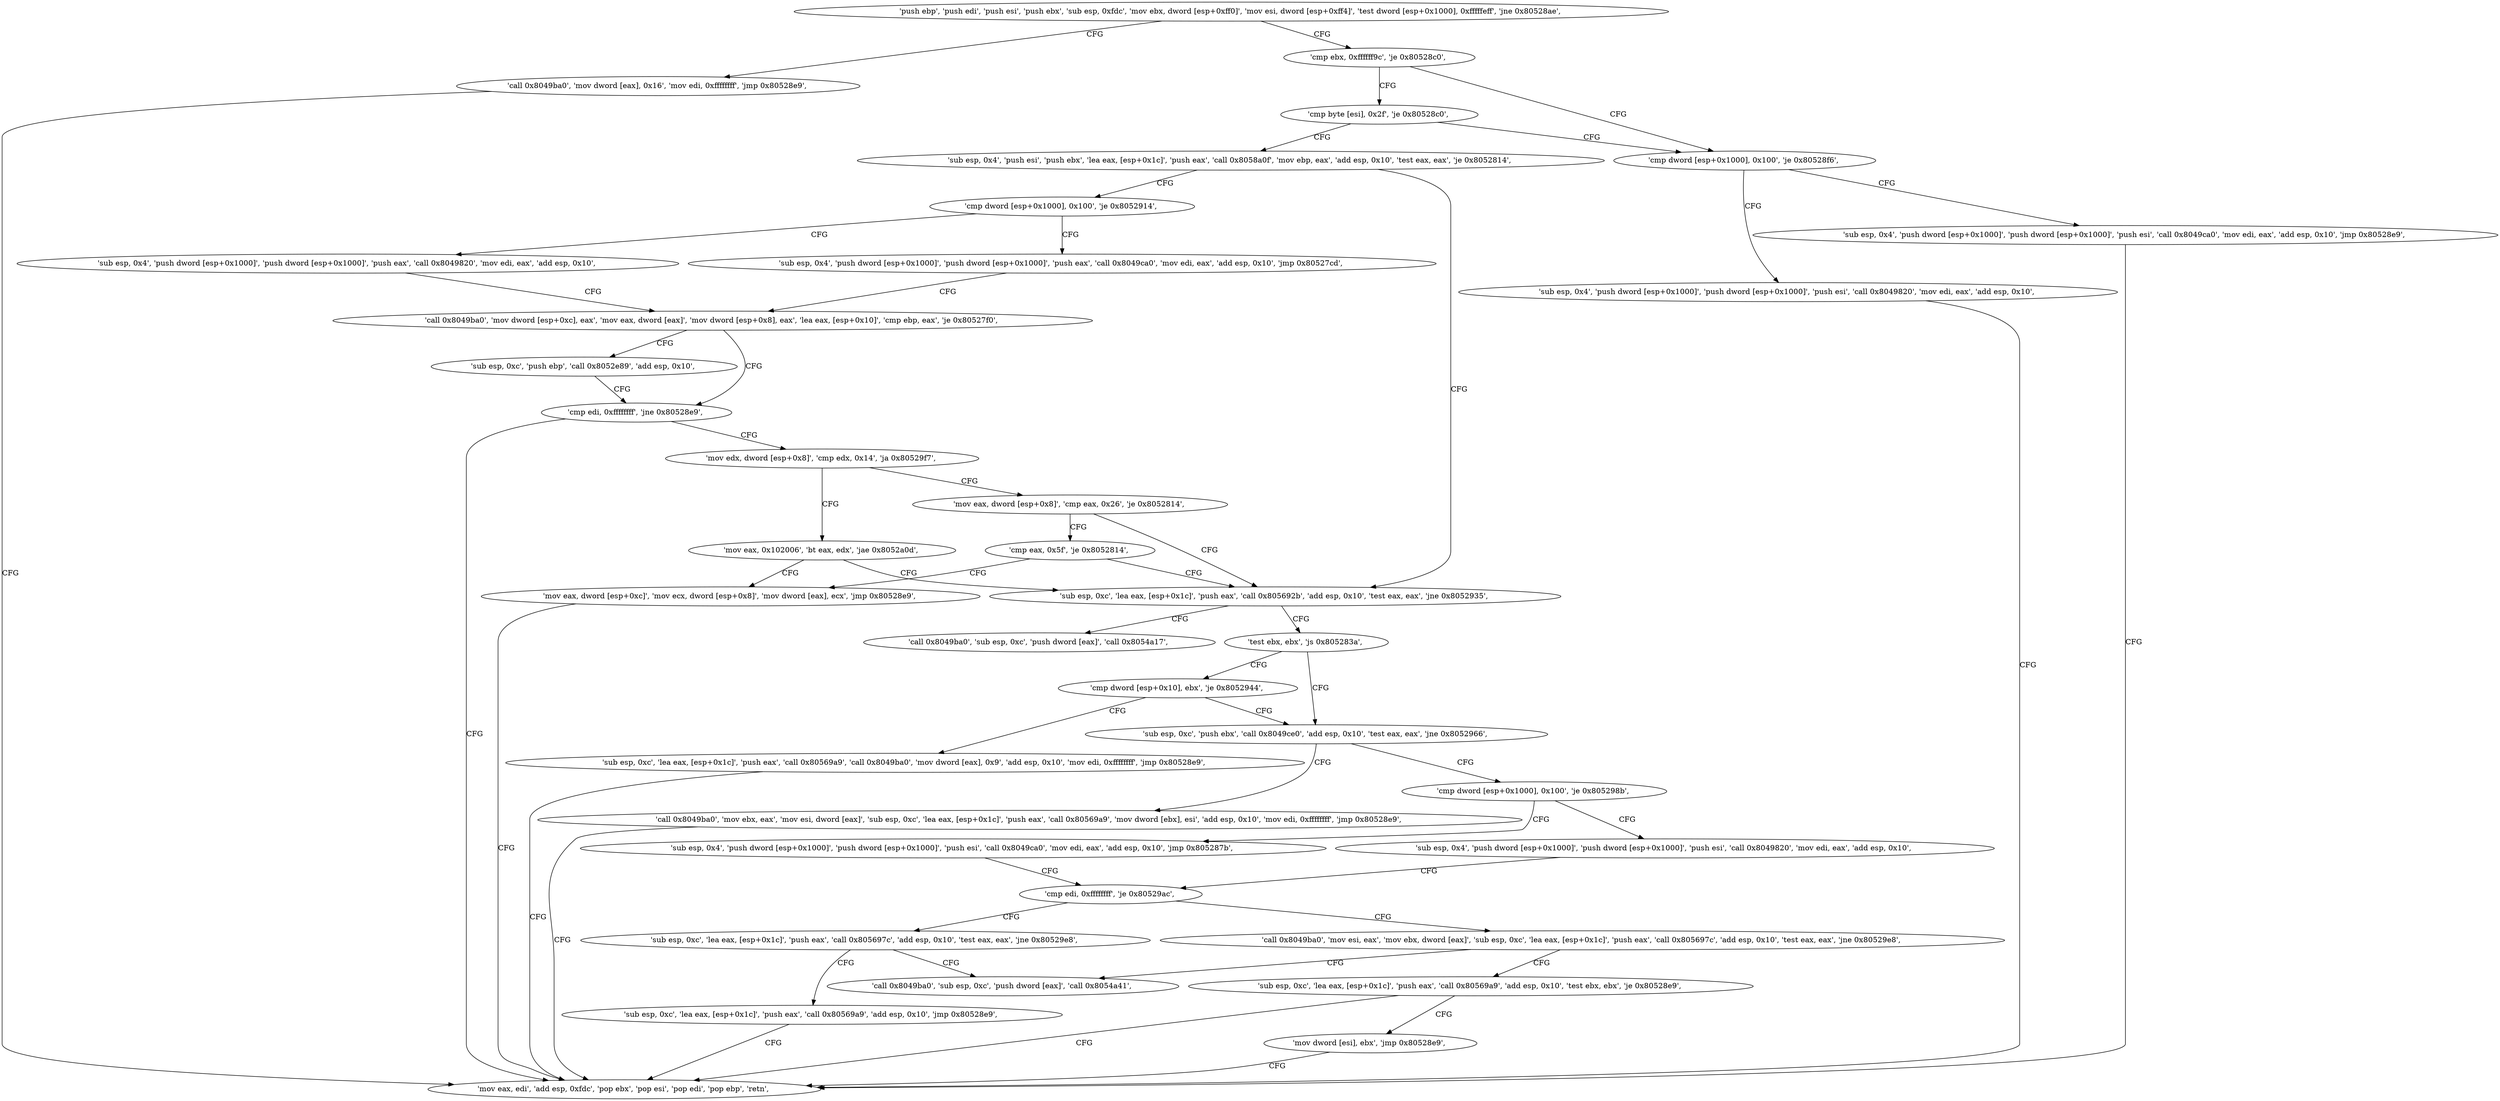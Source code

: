 digraph "func" {
"134555469" [label = "'push ebp', 'push edi', 'push esi', 'push ebx', 'sub esp, 0xfdc', 'mov ebx, dword [esp+0xff0]', 'mov esi, dword [esp+0xff4]', 'test dword [esp+0x1000], 0xfffffeff', 'jne 0x80528ae', " ]
"134555822" [label = "'call 0x8049ba0', 'mov dword [eax], 0x16', 'mov edi, 0xffffffff', 'jmp 0x80528e9', " ]
"134555510" [label = "'cmp ebx, 0xffffff9c', 'je 0x80528c0', " ]
"134555881" [label = "'mov eax, edi', 'add esp, 0xfdc', 'pop ebx', 'pop esi', 'pop edi', 'pop ebp', 'retn', " ]
"134555840" [label = "'cmp dword [esp+0x1000], 0x100', 'je 0x80528f6', " ]
"134555519" [label = "'cmp byte [esi], 0x2f', 'je 0x80528c0', " ]
"134555894" [label = "'sub esp, 0x4', 'push dword [esp+0x1000]', 'push dword [esp+0x1000]', 'push esi', 'call 0x8049ca0', 'mov edi, eax', 'add esp, 0x10', 'jmp 0x80528e9', " ]
"134555853" [label = "'sub esp, 0x4', 'push dword [esp+0x1000]', 'push dword [esp+0x1000]', 'push esi', 'call 0x8049820', 'mov edi, eax', 'add esp, 0x10', " ]
"134555528" [label = "'sub esp, 0x4', 'push esi', 'push ebx', 'lea eax, [esp+0x1c]', 'push eax', 'call 0x8058a0f', 'mov ebp, eax', 'add esp, 0x10', 'test eax, eax', 'je 0x8052814', " ]
"134555668" [label = "'sub esp, 0xc', 'lea eax, [esp+0x1c]', 'push eax', 'call 0x805692b', 'add esp, 0x10', 'test eax, eax', 'jne 0x8052935', " ]
"134555552" [label = "'cmp dword [esp+0x1000], 0x100', 'je 0x8052914', " ]
"134555957" [label = "'call 0x8049ba0', 'sub esp, 0xc', 'push dword [eax]', 'call 0x8054a17', " ]
"134555692" [label = "'test ebx, ebx', 'js 0x805283a', " ]
"134555924" [label = "'sub esp, 0x4', 'push dword [esp+0x1000]', 'push dword [esp+0x1000]', 'push eax', 'call 0x8049ca0', 'mov edi, eax', 'add esp, 0x10', 'jmp 0x80527cd', " ]
"134555569" [label = "'sub esp, 0x4', 'push dword [esp+0x1000]', 'push dword [esp+0x1000]', 'push eax', 'call 0x8049820', 'mov edi, eax', 'add esp, 0x10', " ]
"134555706" [label = "'sub esp, 0xc', 'push ebx', 'call 0x8049ce0', 'add esp, 0x10', 'test eax, eax', 'jne 0x8052966', " ]
"134555696" [label = "'cmp dword [esp+0x10], ebx', 'je 0x8052944', " ]
"134555597" [label = "'call 0x8049ba0', 'mov dword [esp+0xc], eax', 'mov eax, dword [eax]', 'mov dword [esp+0x8], eax', 'lea eax, [esp+0x10]', 'cmp ebp, eax', 'je 0x80527f0', " ]
"134556006" [label = "'call 0x8049ba0', 'mov ebx, eax', 'mov esi, dword [eax]', 'sub esp, 0xc', 'lea eax, [esp+0x1c]', 'push eax', 'call 0x80569a9', 'mov dword [ebx], esi', 'add esp, 0x10', 'mov edi, 0xffffffff', 'jmp 0x80528e9', " ]
"134555726" [label = "'cmp dword [esp+0x1000], 0x100', 'je 0x805298b', " ]
"134555972" [label = "'sub esp, 0xc', 'lea eax, [esp+0x1c]', 'push eax', 'call 0x80569a9', 'call 0x8049ba0', 'mov dword [eax], 0x9', 'add esp, 0x10', 'mov edi, 0xffffffff', 'jmp 0x80528e9', " ]
"134555632" [label = "'cmp edi, 0xffffffff', 'jne 0x80528e9', " ]
"134555620" [label = "'sub esp, 0xc', 'push ebp', 'call 0x8052e89', 'add esp, 0x10', " ]
"134555641" [label = "'mov edx, dword [esp+0x8]', 'cmp edx, 0x14', 'ja 0x80529f7', " ]
"134556043" [label = "'sub esp, 0x4', 'push dword [esp+0x1000]', 'push dword [esp+0x1000]', 'push esi', 'call 0x8049ca0', 'mov edi, eax', 'add esp, 0x10', 'jmp 0x805287b', " ]
"134555743" [label = "'sub esp, 0x4', 'push dword [esp+0x1000]', 'push dword [esp+0x1000]', 'push esi', 'call 0x8049820', 'mov edi, eax', 'add esp, 0x10', " ]
"134556151" [label = "'mov eax, dword [esp+0x8]', 'cmp eax, 0x26', 'je 0x8052814', " ]
"134555654" [label = "'mov eax, 0x102006', 'bt eax, edx', 'jae 0x8052a0d', " ]
"134555771" [label = "'cmp edi, 0xffffffff', 'je 0x80529ac', " ]
"134556164" [label = "'cmp eax, 0x5f', 'je 0x8052814', " ]
"134556173" [label = "'mov eax, dword [esp+0xc]', 'mov ecx, dword [esp+0x8]', 'mov dword [eax], ecx', 'jmp 0x80528e9', " ]
"134556076" [label = "'call 0x8049ba0', 'mov esi, eax', 'mov ebx, dword [eax]', 'sub esp, 0xc', 'lea eax, [esp+0x1c]', 'push eax', 'call 0x805697c', 'add esp, 0x10', 'test eax, eax', 'jne 0x80529e8', " ]
"134555780" [label = "'sub esp, 0xc', 'lea eax, [esp+0x1c]', 'push eax', 'call 0x805697c', 'add esp, 0x10', 'test eax, eax', 'jne 0x80529e8', " ]
"134556136" [label = "'call 0x8049ba0', 'sub esp, 0xc', 'push dword [eax]', 'call 0x8054a41', " ]
"134556105" [label = "'sub esp, 0xc', 'lea eax, [esp+0x1c]', 'push eax', 'call 0x80569a9', 'add esp, 0x10', 'test ebx, ebx', 'je 0x80528e9', " ]
"134555804" [label = "'sub esp, 0xc', 'lea eax, [esp+0x1c]', 'push eax', 'call 0x80569a9', 'add esp, 0x10', 'jmp 0x80528e9', " ]
"134556129" [label = "'mov dword [esi], ebx', 'jmp 0x80528e9', " ]
"134555469" -> "134555822" [ label = "CFG" ]
"134555469" -> "134555510" [ label = "CFG" ]
"134555822" -> "134555881" [ label = "CFG" ]
"134555510" -> "134555840" [ label = "CFG" ]
"134555510" -> "134555519" [ label = "CFG" ]
"134555840" -> "134555894" [ label = "CFG" ]
"134555840" -> "134555853" [ label = "CFG" ]
"134555519" -> "134555840" [ label = "CFG" ]
"134555519" -> "134555528" [ label = "CFG" ]
"134555894" -> "134555881" [ label = "CFG" ]
"134555853" -> "134555881" [ label = "CFG" ]
"134555528" -> "134555668" [ label = "CFG" ]
"134555528" -> "134555552" [ label = "CFG" ]
"134555668" -> "134555957" [ label = "CFG" ]
"134555668" -> "134555692" [ label = "CFG" ]
"134555552" -> "134555924" [ label = "CFG" ]
"134555552" -> "134555569" [ label = "CFG" ]
"134555692" -> "134555706" [ label = "CFG" ]
"134555692" -> "134555696" [ label = "CFG" ]
"134555924" -> "134555597" [ label = "CFG" ]
"134555569" -> "134555597" [ label = "CFG" ]
"134555706" -> "134556006" [ label = "CFG" ]
"134555706" -> "134555726" [ label = "CFG" ]
"134555696" -> "134555972" [ label = "CFG" ]
"134555696" -> "134555706" [ label = "CFG" ]
"134555597" -> "134555632" [ label = "CFG" ]
"134555597" -> "134555620" [ label = "CFG" ]
"134556006" -> "134555881" [ label = "CFG" ]
"134555726" -> "134556043" [ label = "CFG" ]
"134555726" -> "134555743" [ label = "CFG" ]
"134555972" -> "134555881" [ label = "CFG" ]
"134555632" -> "134555881" [ label = "CFG" ]
"134555632" -> "134555641" [ label = "CFG" ]
"134555620" -> "134555632" [ label = "CFG" ]
"134555641" -> "134556151" [ label = "CFG" ]
"134555641" -> "134555654" [ label = "CFG" ]
"134556043" -> "134555771" [ label = "CFG" ]
"134555743" -> "134555771" [ label = "CFG" ]
"134556151" -> "134555668" [ label = "CFG" ]
"134556151" -> "134556164" [ label = "CFG" ]
"134555654" -> "134556173" [ label = "CFG" ]
"134555654" -> "134555668" [ label = "CFG" ]
"134555771" -> "134556076" [ label = "CFG" ]
"134555771" -> "134555780" [ label = "CFG" ]
"134556164" -> "134555668" [ label = "CFG" ]
"134556164" -> "134556173" [ label = "CFG" ]
"134556173" -> "134555881" [ label = "CFG" ]
"134556076" -> "134556136" [ label = "CFG" ]
"134556076" -> "134556105" [ label = "CFG" ]
"134555780" -> "134556136" [ label = "CFG" ]
"134555780" -> "134555804" [ label = "CFG" ]
"134556105" -> "134555881" [ label = "CFG" ]
"134556105" -> "134556129" [ label = "CFG" ]
"134555804" -> "134555881" [ label = "CFG" ]
"134556129" -> "134555881" [ label = "CFG" ]
}

